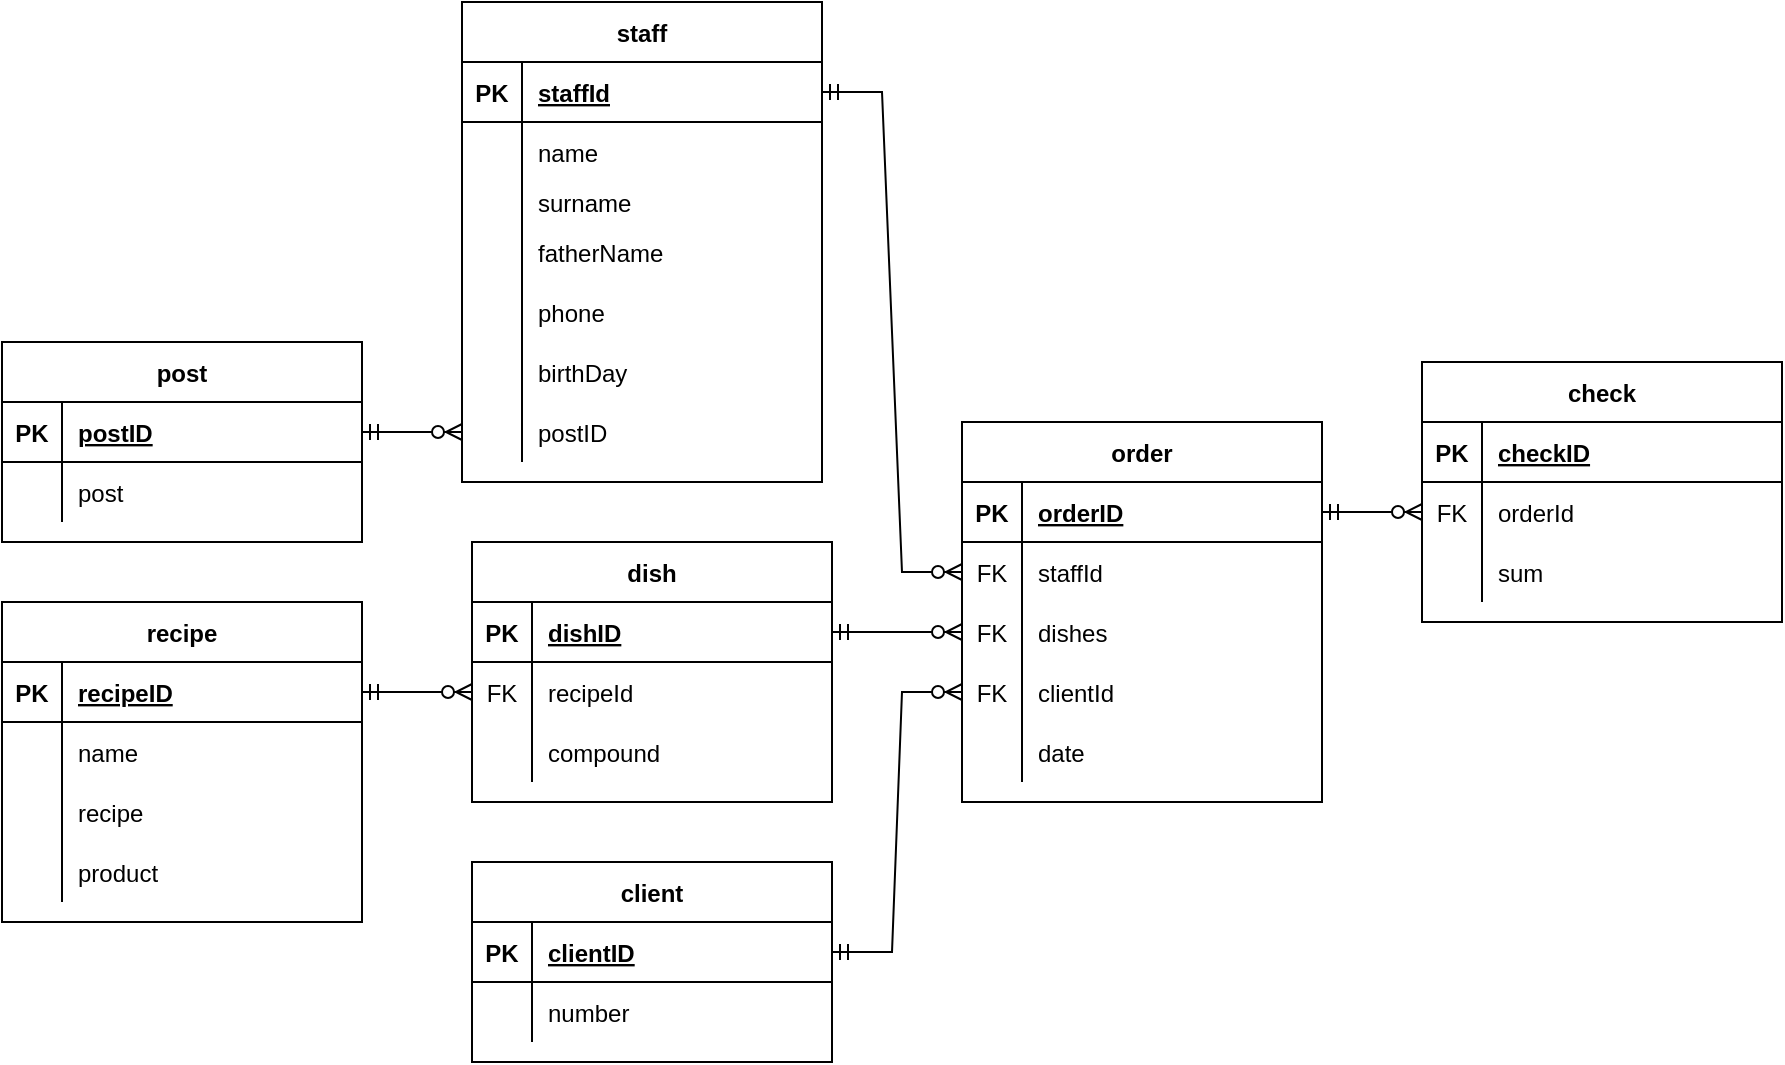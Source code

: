 <mxfile version="17.4.6" type="github">
  <diagram id="R2lEEEUBdFMjLlhIrx00" name="Page-1">
    <mxGraphModel dx="1422" dy="762" grid="1" gridSize="10" guides="1" tooltips="1" connect="1" arrows="1" fold="1" page="1" pageScale="1" pageWidth="850" pageHeight="1100" math="0" shadow="0" extFonts="Permanent Marker^https://fonts.googleapis.com/css?family=Permanent+Marker">
      <root>
        <mxCell id="0" />
        <mxCell id="1" parent="0" />
        <mxCell id="G_LAv7ZnAMnm4r0X1PNU-1" value="staff" style="shape=table;startSize=30;container=1;collapsible=1;childLayout=tableLayout;fixedRows=1;rowLines=0;fontStyle=1;align=center;resizeLast=1;" parent="1" vertex="1">
          <mxGeometry x="240" y="70" width="180" height="240" as="geometry" />
        </mxCell>
        <mxCell id="G_LAv7ZnAMnm4r0X1PNU-2" value="" style="shape=tableRow;horizontal=0;startSize=0;swimlaneHead=0;swimlaneBody=0;fillColor=none;collapsible=0;dropTarget=0;points=[[0,0.5],[1,0.5]];portConstraint=eastwest;top=0;left=0;right=0;bottom=1;" parent="G_LAv7ZnAMnm4r0X1PNU-1" vertex="1">
          <mxGeometry y="30" width="180" height="30" as="geometry" />
        </mxCell>
        <mxCell id="G_LAv7ZnAMnm4r0X1PNU-3" value="PK" style="shape=partialRectangle;connectable=0;fillColor=none;top=0;left=0;bottom=0;right=0;fontStyle=1;overflow=hidden;" parent="G_LAv7ZnAMnm4r0X1PNU-2" vertex="1">
          <mxGeometry width="30" height="30" as="geometry">
            <mxRectangle width="30" height="30" as="alternateBounds" />
          </mxGeometry>
        </mxCell>
        <mxCell id="G_LAv7ZnAMnm4r0X1PNU-4" value="staffId" style="shape=partialRectangle;connectable=0;fillColor=none;top=0;left=0;bottom=0;right=0;align=left;spacingLeft=6;fontStyle=5;overflow=hidden;" parent="G_LAv7ZnAMnm4r0X1PNU-2" vertex="1">
          <mxGeometry x="30" width="150" height="30" as="geometry">
            <mxRectangle width="150" height="30" as="alternateBounds" />
          </mxGeometry>
        </mxCell>
        <mxCell id="G_LAv7ZnAMnm4r0X1PNU-5" value="" style="shape=tableRow;horizontal=0;startSize=0;swimlaneHead=0;swimlaneBody=0;fillColor=none;collapsible=0;dropTarget=0;points=[[0,0.5],[1,0.5]];portConstraint=eastwest;top=0;left=0;right=0;bottom=0;" parent="G_LAv7ZnAMnm4r0X1PNU-1" vertex="1">
          <mxGeometry y="60" width="180" height="30" as="geometry" />
        </mxCell>
        <mxCell id="G_LAv7ZnAMnm4r0X1PNU-6" value="" style="shape=partialRectangle;connectable=0;fillColor=none;top=0;left=0;bottom=0;right=0;editable=1;overflow=hidden;" parent="G_LAv7ZnAMnm4r0X1PNU-5" vertex="1">
          <mxGeometry width="30" height="30" as="geometry">
            <mxRectangle width="30" height="30" as="alternateBounds" />
          </mxGeometry>
        </mxCell>
        <mxCell id="G_LAv7ZnAMnm4r0X1PNU-7" value="name" style="shape=partialRectangle;connectable=0;fillColor=none;top=0;left=0;bottom=0;right=0;align=left;spacingLeft=6;overflow=hidden;" parent="G_LAv7ZnAMnm4r0X1PNU-5" vertex="1">
          <mxGeometry x="30" width="150" height="30" as="geometry">
            <mxRectangle width="150" height="30" as="alternateBounds" />
          </mxGeometry>
        </mxCell>
        <mxCell id="G_LAv7ZnAMnm4r0X1PNU-60" value="" style="shape=tableRow;horizontal=0;startSize=0;swimlaneHead=0;swimlaneBody=0;fillColor=none;collapsible=0;dropTarget=0;points=[[0,0.5],[1,0.5]];portConstraint=eastwest;top=0;left=0;right=0;bottom=0;" parent="G_LAv7ZnAMnm4r0X1PNU-1" vertex="1">
          <mxGeometry y="90" width="180" height="20" as="geometry" />
        </mxCell>
        <mxCell id="G_LAv7ZnAMnm4r0X1PNU-61" value="" style="shape=partialRectangle;connectable=0;fillColor=none;top=0;left=0;bottom=0;right=0;editable=1;overflow=hidden;" parent="G_LAv7ZnAMnm4r0X1PNU-60" vertex="1">
          <mxGeometry width="30" height="20" as="geometry">
            <mxRectangle width="30" height="20" as="alternateBounds" />
          </mxGeometry>
        </mxCell>
        <mxCell id="G_LAv7ZnAMnm4r0X1PNU-62" value="surname" style="shape=partialRectangle;connectable=0;fillColor=none;top=0;left=0;bottom=0;right=0;align=left;spacingLeft=6;overflow=hidden;" parent="G_LAv7ZnAMnm4r0X1PNU-60" vertex="1">
          <mxGeometry x="30" width="150" height="20" as="geometry">
            <mxRectangle width="150" height="20" as="alternateBounds" />
          </mxGeometry>
        </mxCell>
        <mxCell id="G_LAv7ZnAMnm4r0X1PNU-11" value="" style="shape=tableRow;horizontal=0;startSize=0;swimlaneHead=0;swimlaneBody=0;fillColor=none;collapsible=0;dropTarget=0;points=[[0,0.5],[1,0.5]];portConstraint=eastwest;top=0;left=0;right=0;bottom=0;" parent="G_LAv7ZnAMnm4r0X1PNU-1" vertex="1">
          <mxGeometry y="110" width="180" height="30" as="geometry" />
        </mxCell>
        <mxCell id="G_LAv7ZnAMnm4r0X1PNU-12" value="" style="shape=partialRectangle;connectable=0;fillColor=none;top=0;left=0;bottom=0;right=0;editable=1;overflow=hidden;" parent="G_LAv7ZnAMnm4r0X1PNU-11" vertex="1">
          <mxGeometry width="30" height="30" as="geometry">
            <mxRectangle width="30" height="30" as="alternateBounds" />
          </mxGeometry>
        </mxCell>
        <mxCell id="G_LAv7ZnAMnm4r0X1PNU-13" value="fatherName" style="shape=partialRectangle;connectable=0;fillColor=none;top=0;left=0;bottom=0;right=0;align=left;spacingLeft=6;overflow=hidden;" parent="G_LAv7ZnAMnm4r0X1PNU-11" vertex="1">
          <mxGeometry x="30" width="150" height="30" as="geometry">
            <mxRectangle width="150" height="30" as="alternateBounds" />
          </mxGeometry>
        </mxCell>
        <mxCell id="G_LAv7ZnAMnm4r0X1PNU-8" value="" style="shape=tableRow;horizontal=0;startSize=0;swimlaneHead=0;swimlaneBody=0;fillColor=none;collapsible=0;dropTarget=0;points=[[0,0.5],[1,0.5]];portConstraint=eastwest;top=0;left=0;right=0;bottom=0;" parent="G_LAv7ZnAMnm4r0X1PNU-1" vertex="1">
          <mxGeometry y="140" width="180" height="30" as="geometry" />
        </mxCell>
        <mxCell id="G_LAv7ZnAMnm4r0X1PNU-9" value="" style="shape=partialRectangle;connectable=0;fillColor=none;top=0;left=0;bottom=0;right=0;editable=1;overflow=hidden;" parent="G_LAv7ZnAMnm4r0X1PNU-8" vertex="1">
          <mxGeometry width="30" height="30" as="geometry">
            <mxRectangle width="30" height="30" as="alternateBounds" />
          </mxGeometry>
        </mxCell>
        <mxCell id="G_LAv7ZnAMnm4r0X1PNU-10" value="phone" style="shape=partialRectangle;connectable=0;fillColor=none;top=0;left=0;bottom=0;right=0;align=left;spacingLeft=6;overflow=hidden;" parent="G_LAv7ZnAMnm4r0X1PNU-8" vertex="1">
          <mxGeometry x="30" width="150" height="30" as="geometry">
            <mxRectangle width="150" height="30" as="alternateBounds" />
          </mxGeometry>
        </mxCell>
        <mxCell id="G_LAv7ZnAMnm4r0X1PNU-63" value="" style="shape=tableRow;horizontal=0;startSize=0;swimlaneHead=0;swimlaneBody=0;fillColor=none;collapsible=0;dropTarget=0;points=[[0,0.5],[1,0.5]];portConstraint=eastwest;top=0;left=0;right=0;bottom=0;" parent="G_LAv7ZnAMnm4r0X1PNU-1" vertex="1">
          <mxGeometry y="170" width="180" height="30" as="geometry" />
        </mxCell>
        <mxCell id="G_LAv7ZnAMnm4r0X1PNU-64" value="" style="shape=partialRectangle;connectable=0;fillColor=none;top=0;left=0;bottom=0;right=0;editable=1;overflow=hidden;" parent="G_LAv7ZnAMnm4r0X1PNU-63" vertex="1">
          <mxGeometry width="30" height="30" as="geometry">
            <mxRectangle width="30" height="30" as="alternateBounds" />
          </mxGeometry>
        </mxCell>
        <mxCell id="G_LAv7ZnAMnm4r0X1PNU-65" value="birthDay" style="shape=partialRectangle;connectable=0;fillColor=none;top=0;left=0;bottom=0;right=0;align=left;spacingLeft=6;overflow=hidden;" parent="G_LAv7ZnAMnm4r0X1PNU-63" vertex="1">
          <mxGeometry x="30" width="150" height="30" as="geometry">
            <mxRectangle width="150" height="30" as="alternateBounds" />
          </mxGeometry>
        </mxCell>
        <mxCell id="G_LAv7ZnAMnm4r0X1PNU-41" value="" style="shape=tableRow;horizontal=0;startSize=0;swimlaneHead=0;swimlaneBody=0;fillColor=none;collapsible=0;dropTarget=0;points=[[0,0.5],[1,0.5]];portConstraint=eastwest;top=0;left=0;right=0;bottom=0;" parent="G_LAv7ZnAMnm4r0X1PNU-1" vertex="1">
          <mxGeometry y="200" width="180" height="30" as="geometry" />
        </mxCell>
        <mxCell id="G_LAv7ZnAMnm4r0X1PNU-42" value="" style="shape=partialRectangle;connectable=0;fillColor=none;top=0;left=0;bottom=0;right=0;editable=1;overflow=hidden;" parent="G_LAv7ZnAMnm4r0X1PNU-41" vertex="1">
          <mxGeometry width="30" height="30" as="geometry">
            <mxRectangle width="30" height="30" as="alternateBounds" />
          </mxGeometry>
        </mxCell>
        <mxCell id="G_LAv7ZnAMnm4r0X1PNU-43" value="postID" style="shape=partialRectangle;connectable=0;fillColor=none;top=0;left=0;bottom=0;right=0;align=left;spacingLeft=6;overflow=hidden;" parent="G_LAv7ZnAMnm4r0X1PNU-41" vertex="1">
          <mxGeometry x="30" width="150" height="30" as="geometry">
            <mxRectangle width="150" height="30" as="alternateBounds" />
          </mxGeometry>
        </mxCell>
        <mxCell id="G_LAv7ZnAMnm4r0X1PNU-28" value="post" style="shape=table;startSize=30;container=1;collapsible=1;childLayout=tableLayout;fixedRows=1;rowLines=0;fontStyle=1;align=center;resizeLast=1;" parent="1" vertex="1">
          <mxGeometry x="10" y="240" width="180" height="100" as="geometry" />
        </mxCell>
        <mxCell id="G_LAv7ZnAMnm4r0X1PNU-29" value="" style="shape=tableRow;horizontal=0;startSize=0;swimlaneHead=0;swimlaneBody=0;fillColor=none;collapsible=0;dropTarget=0;points=[[0,0.5],[1,0.5]];portConstraint=eastwest;top=0;left=0;right=0;bottom=1;" parent="G_LAv7ZnAMnm4r0X1PNU-28" vertex="1">
          <mxGeometry y="30" width="180" height="30" as="geometry" />
        </mxCell>
        <mxCell id="G_LAv7ZnAMnm4r0X1PNU-30" value="PK" style="shape=partialRectangle;connectable=0;fillColor=none;top=0;left=0;bottom=0;right=0;fontStyle=1;overflow=hidden;" parent="G_LAv7ZnAMnm4r0X1PNU-29" vertex="1">
          <mxGeometry width="30" height="30" as="geometry">
            <mxRectangle width="30" height="30" as="alternateBounds" />
          </mxGeometry>
        </mxCell>
        <mxCell id="G_LAv7ZnAMnm4r0X1PNU-31" value="postID" style="shape=partialRectangle;connectable=0;fillColor=none;top=0;left=0;bottom=0;right=0;align=left;spacingLeft=6;fontStyle=5;overflow=hidden;" parent="G_LAv7ZnAMnm4r0X1PNU-29" vertex="1">
          <mxGeometry x="30" width="150" height="30" as="geometry">
            <mxRectangle width="150" height="30" as="alternateBounds" />
          </mxGeometry>
        </mxCell>
        <mxCell id="G_LAv7ZnAMnm4r0X1PNU-32" value="" style="shape=tableRow;horizontal=0;startSize=0;swimlaneHead=0;swimlaneBody=0;fillColor=none;collapsible=0;dropTarget=0;points=[[0,0.5],[1,0.5]];portConstraint=eastwest;top=0;left=0;right=0;bottom=0;" parent="G_LAv7ZnAMnm4r0X1PNU-28" vertex="1">
          <mxGeometry y="60" width="180" height="30" as="geometry" />
        </mxCell>
        <mxCell id="G_LAv7ZnAMnm4r0X1PNU-33" value="" style="shape=partialRectangle;connectable=0;fillColor=none;top=0;left=0;bottom=0;right=0;editable=1;overflow=hidden;" parent="G_LAv7ZnAMnm4r0X1PNU-32" vertex="1">
          <mxGeometry width="30" height="30" as="geometry">
            <mxRectangle width="30" height="30" as="alternateBounds" />
          </mxGeometry>
        </mxCell>
        <mxCell id="G_LAv7ZnAMnm4r0X1PNU-34" value="post" style="shape=partialRectangle;connectable=0;fillColor=none;top=0;left=0;bottom=0;right=0;align=left;spacingLeft=6;overflow=hidden;" parent="G_LAv7ZnAMnm4r0X1PNU-32" vertex="1">
          <mxGeometry x="30" width="150" height="30" as="geometry">
            <mxRectangle width="150" height="30" as="alternateBounds" />
          </mxGeometry>
        </mxCell>
        <mxCell id="G_LAv7ZnAMnm4r0X1PNU-68" value="check" style="shape=table;startSize=30;container=1;collapsible=1;childLayout=tableLayout;fixedRows=1;rowLines=0;fontStyle=1;align=center;resizeLast=1;" parent="1" vertex="1">
          <mxGeometry x="720" y="250" width="180" height="130" as="geometry" />
        </mxCell>
        <mxCell id="G_LAv7ZnAMnm4r0X1PNU-69" value="" style="shape=tableRow;horizontal=0;startSize=0;swimlaneHead=0;swimlaneBody=0;fillColor=none;collapsible=0;dropTarget=0;points=[[0,0.5],[1,0.5]];portConstraint=eastwest;top=0;left=0;right=0;bottom=1;" parent="G_LAv7ZnAMnm4r0X1PNU-68" vertex="1">
          <mxGeometry y="30" width="180" height="30" as="geometry" />
        </mxCell>
        <mxCell id="G_LAv7ZnAMnm4r0X1PNU-70" value="PK" style="shape=partialRectangle;connectable=0;fillColor=none;top=0;left=0;bottom=0;right=0;fontStyle=1;overflow=hidden;" parent="G_LAv7ZnAMnm4r0X1PNU-69" vertex="1">
          <mxGeometry width="30" height="30" as="geometry">
            <mxRectangle width="30" height="30" as="alternateBounds" />
          </mxGeometry>
        </mxCell>
        <mxCell id="G_LAv7ZnAMnm4r0X1PNU-71" value="checkID" style="shape=partialRectangle;connectable=0;fillColor=none;top=0;left=0;bottom=0;right=0;align=left;spacingLeft=6;fontStyle=5;overflow=hidden;" parent="G_LAv7ZnAMnm4r0X1PNU-69" vertex="1">
          <mxGeometry x="30" width="150" height="30" as="geometry">
            <mxRectangle width="150" height="30" as="alternateBounds" />
          </mxGeometry>
        </mxCell>
        <mxCell id="G_LAv7ZnAMnm4r0X1PNU-72" value="" style="shape=tableRow;horizontal=0;startSize=0;swimlaneHead=0;swimlaneBody=0;fillColor=none;collapsible=0;dropTarget=0;points=[[0,0.5],[1,0.5]];portConstraint=eastwest;top=0;left=0;right=0;bottom=0;" parent="G_LAv7ZnAMnm4r0X1PNU-68" vertex="1">
          <mxGeometry y="60" width="180" height="30" as="geometry" />
        </mxCell>
        <mxCell id="G_LAv7ZnAMnm4r0X1PNU-73" value="FK" style="shape=partialRectangle;connectable=0;fillColor=none;top=0;left=0;bottom=0;right=0;editable=1;overflow=hidden;" parent="G_LAv7ZnAMnm4r0X1PNU-72" vertex="1">
          <mxGeometry width="30" height="30" as="geometry">
            <mxRectangle width="30" height="30" as="alternateBounds" />
          </mxGeometry>
        </mxCell>
        <mxCell id="G_LAv7ZnAMnm4r0X1PNU-74" value="orderId" style="shape=partialRectangle;connectable=0;fillColor=none;top=0;left=0;bottom=0;right=0;align=left;spacingLeft=6;overflow=hidden;" parent="G_LAv7ZnAMnm4r0X1PNU-72" vertex="1">
          <mxGeometry x="30" width="150" height="30" as="geometry">
            <mxRectangle width="150" height="30" as="alternateBounds" />
          </mxGeometry>
        </mxCell>
        <mxCell id="G_LAv7ZnAMnm4r0X1PNU-75" value="" style="shape=tableRow;horizontal=0;startSize=0;swimlaneHead=0;swimlaneBody=0;fillColor=none;collapsible=0;dropTarget=0;points=[[0,0.5],[1,0.5]];portConstraint=eastwest;top=0;left=0;right=0;bottom=0;" parent="G_LAv7ZnAMnm4r0X1PNU-68" vertex="1">
          <mxGeometry y="90" width="180" height="30" as="geometry" />
        </mxCell>
        <mxCell id="G_LAv7ZnAMnm4r0X1PNU-76" value="" style="shape=partialRectangle;connectable=0;fillColor=none;top=0;left=0;bottom=0;right=0;editable=1;overflow=hidden;" parent="G_LAv7ZnAMnm4r0X1PNU-75" vertex="1">
          <mxGeometry width="30" height="30" as="geometry">
            <mxRectangle width="30" height="30" as="alternateBounds" />
          </mxGeometry>
        </mxCell>
        <mxCell id="G_LAv7ZnAMnm4r0X1PNU-77" value="sum" style="shape=partialRectangle;connectable=0;fillColor=none;top=0;left=0;bottom=0;right=0;align=left;spacingLeft=6;overflow=hidden;" parent="G_LAv7ZnAMnm4r0X1PNU-75" vertex="1">
          <mxGeometry x="30" width="150" height="30" as="geometry">
            <mxRectangle width="150" height="30" as="alternateBounds" />
          </mxGeometry>
        </mxCell>
        <mxCell id="G_LAv7ZnAMnm4r0X1PNU-81" value="recipe" style="shape=table;startSize=30;container=1;collapsible=1;childLayout=tableLayout;fixedRows=1;rowLines=0;fontStyle=1;align=center;resizeLast=1;" parent="1" vertex="1">
          <mxGeometry x="10" y="370" width="180" height="160" as="geometry" />
        </mxCell>
        <mxCell id="G_LAv7ZnAMnm4r0X1PNU-82" value="" style="shape=tableRow;horizontal=0;startSize=0;swimlaneHead=0;swimlaneBody=0;fillColor=none;collapsible=0;dropTarget=0;points=[[0,0.5],[1,0.5]];portConstraint=eastwest;top=0;left=0;right=0;bottom=1;" parent="G_LAv7ZnAMnm4r0X1PNU-81" vertex="1">
          <mxGeometry y="30" width="180" height="30" as="geometry" />
        </mxCell>
        <mxCell id="G_LAv7ZnAMnm4r0X1PNU-83" value="PK" style="shape=partialRectangle;connectable=0;fillColor=none;top=0;left=0;bottom=0;right=0;fontStyle=1;overflow=hidden;" parent="G_LAv7ZnAMnm4r0X1PNU-82" vertex="1">
          <mxGeometry width="30" height="30" as="geometry">
            <mxRectangle width="30" height="30" as="alternateBounds" />
          </mxGeometry>
        </mxCell>
        <mxCell id="G_LAv7ZnAMnm4r0X1PNU-84" value="recipeID" style="shape=partialRectangle;connectable=0;fillColor=none;top=0;left=0;bottom=0;right=0;align=left;spacingLeft=6;fontStyle=5;overflow=hidden;" parent="G_LAv7ZnAMnm4r0X1PNU-82" vertex="1">
          <mxGeometry x="30" width="150" height="30" as="geometry">
            <mxRectangle width="150" height="30" as="alternateBounds" />
          </mxGeometry>
        </mxCell>
        <mxCell id="UfUwWDUME2ZNgddAq-Ty-18" value="" style="shape=tableRow;horizontal=0;startSize=0;swimlaneHead=0;swimlaneBody=0;fillColor=none;collapsible=0;dropTarget=0;points=[[0,0.5],[1,0.5]];portConstraint=eastwest;top=0;left=0;right=0;bottom=0;" vertex="1" parent="G_LAv7ZnAMnm4r0X1PNU-81">
          <mxGeometry y="60" width="180" height="30" as="geometry" />
        </mxCell>
        <mxCell id="UfUwWDUME2ZNgddAq-Ty-19" value="" style="shape=partialRectangle;connectable=0;fillColor=none;top=0;left=0;bottom=0;right=0;editable=1;overflow=hidden;" vertex="1" parent="UfUwWDUME2ZNgddAq-Ty-18">
          <mxGeometry width="30" height="30" as="geometry">
            <mxRectangle width="30" height="30" as="alternateBounds" />
          </mxGeometry>
        </mxCell>
        <mxCell id="UfUwWDUME2ZNgddAq-Ty-20" value="name" style="shape=partialRectangle;connectable=0;fillColor=none;top=0;left=0;bottom=0;right=0;align=left;spacingLeft=6;overflow=hidden;" vertex="1" parent="UfUwWDUME2ZNgddAq-Ty-18">
          <mxGeometry x="30" width="150" height="30" as="geometry">
            <mxRectangle width="150" height="30" as="alternateBounds" />
          </mxGeometry>
        </mxCell>
        <mxCell id="G_LAv7ZnAMnm4r0X1PNU-88" value="" style="shape=tableRow;horizontal=0;startSize=0;swimlaneHead=0;swimlaneBody=0;fillColor=none;collapsible=0;dropTarget=0;points=[[0,0.5],[1,0.5]];portConstraint=eastwest;top=0;left=0;right=0;bottom=0;" parent="G_LAv7ZnAMnm4r0X1PNU-81" vertex="1">
          <mxGeometry y="90" width="180" height="30" as="geometry" />
        </mxCell>
        <mxCell id="G_LAv7ZnAMnm4r0X1PNU-89" value="" style="shape=partialRectangle;connectable=0;fillColor=none;top=0;left=0;bottom=0;right=0;editable=1;overflow=hidden;" parent="G_LAv7ZnAMnm4r0X1PNU-88" vertex="1">
          <mxGeometry width="30" height="30" as="geometry">
            <mxRectangle width="30" height="30" as="alternateBounds" />
          </mxGeometry>
        </mxCell>
        <mxCell id="G_LAv7ZnAMnm4r0X1PNU-90" value="recipe" style="shape=partialRectangle;connectable=0;fillColor=none;top=0;left=0;bottom=0;right=0;align=left;spacingLeft=6;overflow=hidden;" parent="G_LAv7ZnAMnm4r0X1PNU-88" vertex="1">
          <mxGeometry x="30" width="150" height="30" as="geometry">
            <mxRectangle width="150" height="30" as="alternateBounds" />
          </mxGeometry>
        </mxCell>
        <mxCell id="G_LAv7ZnAMnm4r0X1PNU-85" value="" style="shape=tableRow;horizontal=0;startSize=0;swimlaneHead=0;swimlaneBody=0;fillColor=none;collapsible=0;dropTarget=0;points=[[0,0.5],[1,0.5]];portConstraint=eastwest;top=0;left=0;right=0;bottom=0;" parent="G_LAv7ZnAMnm4r0X1PNU-81" vertex="1">
          <mxGeometry y="120" width="180" height="30" as="geometry" />
        </mxCell>
        <mxCell id="G_LAv7ZnAMnm4r0X1PNU-86" value="" style="shape=partialRectangle;connectable=0;fillColor=none;top=0;left=0;bottom=0;right=0;editable=1;overflow=hidden;" parent="G_LAv7ZnAMnm4r0X1PNU-85" vertex="1">
          <mxGeometry width="30" height="30" as="geometry">
            <mxRectangle width="30" height="30" as="alternateBounds" />
          </mxGeometry>
        </mxCell>
        <mxCell id="G_LAv7ZnAMnm4r0X1PNU-87" value="product" style="shape=partialRectangle;connectable=0;fillColor=none;top=0;left=0;bottom=0;right=0;align=left;spacingLeft=6;overflow=hidden;" parent="G_LAv7ZnAMnm4r0X1PNU-85" vertex="1">
          <mxGeometry x="30" width="150" height="30" as="geometry">
            <mxRectangle width="150" height="30" as="alternateBounds" />
          </mxGeometry>
        </mxCell>
        <mxCell id="G_LAv7ZnAMnm4r0X1PNU-94" value="dish" style="shape=table;startSize=30;container=1;collapsible=1;childLayout=tableLayout;fixedRows=1;rowLines=0;fontStyle=1;align=center;resizeLast=1;" parent="1" vertex="1">
          <mxGeometry x="245" y="340" width="180" height="130" as="geometry" />
        </mxCell>
        <mxCell id="G_LAv7ZnAMnm4r0X1PNU-95" value="" style="shape=tableRow;horizontal=0;startSize=0;swimlaneHead=0;swimlaneBody=0;fillColor=none;collapsible=0;dropTarget=0;points=[[0,0.5],[1,0.5]];portConstraint=eastwest;top=0;left=0;right=0;bottom=1;" parent="G_LAv7ZnAMnm4r0X1PNU-94" vertex="1">
          <mxGeometry y="30" width="180" height="30" as="geometry" />
        </mxCell>
        <mxCell id="G_LAv7ZnAMnm4r0X1PNU-96" value="PK" style="shape=partialRectangle;connectable=0;fillColor=none;top=0;left=0;bottom=0;right=0;fontStyle=1;overflow=hidden;" parent="G_LAv7ZnAMnm4r0X1PNU-95" vertex="1">
          <mxGeometry width="30" height="30" as="geometry">
            <mxRectangle width="30" height="30" as="alternateBounds" />
          </mxGeometry>
        </mxCell>
        <mxCell id="G_LAv7ZnAMnm4r0X1PNU-97" value="dishID" style="shape=partialRectangle;connectable=0;fillColor=none;top=0;left=0;bottom=0;right=0;align=left;spacingLeft=6;fontStyle=5;overflow=hidden;" parent="G_LAv7ZnAMnm4r0X1PNU-95" vertex="1">
          <mxGeometry x="30" width="150" height="30" as="geometry">
            <mxRectangle width="150" height="30" as="alternateBounds" />
          </mxGeometry>
        </mxCell>
        <mxCell id="G_LAv7ZnAMnm4r0X1PNU-101" value="" style="shape=tableRow;horizontal=0;startSize=0;swimlaneHead=0;swimlaneBody=0;fillColor=none;collapsible=0;dropTarget=0;points=[[0,0.5],[1,0.5]];portConstraint=eastwest;top=0;left=0;right=0;bottom=0;" parent="G_LAv7ZnAMnm4r0X1PNU-94" vertex="1">
          <mxGeometry y="60" width="180" height="30" as="geometry" />
        </mxCell>
        <mxCell id="G_LAv7ZnAMnm4r0X1PNU-102" value="FK" style="shape=partialRectangle;connectable=0;fillColor=none;top=0;left=0;bottom=0;right=0;editable=1;overflow=hidden;" parent="G_LAv7ZnAMnm4r0X1PNU-101" vertex="1">
          <mxGeometry width="30" height="30" as="geometry">
            <mxRectangle width="30" height="30" as="alternateBounds" />
          </mxGeometry>
        </mxCell>
        <mxCell id="G_LAv7ZnAMnm4r0X1PNU-103" value="recipeId" style="shape=partialRectangle;connectable=0;fillColor=none;top=0;left=0;bottom=0;right=0;align=left;spacingLeft=6;overflow=hidden;" parent="G_LAv7ZnAMnm4r0X1PNU-101" vertex="1">
          <mxGeometry x="30" width="150" height="30" as="geometry">
            <mxRectangle width="150" height="30" as="alternateBounds" />
          </mxGeometry>
        </mxCell>
        <mxCell id="G_LAv7ZnAMnm4r0X1PNU-98" value="" style="shape=tableRow;horizontal=0;startSize=0;swimlaneHead=0;swimlaneBody=0;fillColor=none;collapsible=0;dropTarget=0;points=[[0,0.5],[1,0.5]];portConstraint=eastwest;top=0;left=0;right=0;bottom=0;" parent="G_LAv7ZnAMnm4r0X1PNU-94" vertex="1">
          <mxGeometry y="90" width="180" height="30" as="geometry" />
        </mxCell>
        <mxCell id="G_LAv7ZnAMnm4r0X1PNU-99" value="" style="shape=partialRectangle;connectable=0;fillColor=none;top=0;left=0;bottom=0;right=0;editable=1;overflow=hidden;" parent="G_LAv7ZnAMnm4r0X1PNU-98" vertex="1">
          <mxGeometry width="30" height="30" as="geometry">
            <mxRectangle width="30" height="30" as="alternateBounds" />
          </mxGeometry>
        </mxCell>
        <mxCell id="G_LAv7ZnAMnm4r0X1PNU-100" value="compound" style="shape=partialRectangle;connectable=0;fillColor=none;top=0;left=0;bottom=0;right=0;align=left;spacingLeft=6;overflow=hidden;" parent="G_LAv7ZnAMnm4r0X1PNU-98" vertex="1">
          <mxGeometry x="30" width="150" height="30" as="geometry">
            <mxRectangle width="150" height="30" as="alternateBounds" />
          </mxGeometry>
        </mxCell>
        <mxCell id="G_LAv7ZnAMnm4r0X1PNU-124" value="client" style="shape=table;startSize=30;container=1;collapsible=1;childLayout=tableLayout;fixedRows=1;rowLines=0;fontStyle=1;align=center;resizeLast=1;" parent="1" vertex="1">
          <mxGeometry x="245" y="500" width="180" height="100" as="geometry" />
        </mxCell>
        <mxCell id="G_LAv7ZnAMnm4r0X1PNU-125" value="" style="shape=tableRow;horizontal=0;startSize=0;swimlaneHead=0;swimlaneBody=0;fillColor=none;collapsible=0;dropTarget=0;points=[[0,0.5],[1,0.5]];portConstraint=eastwest;top=0;left=0;right=0;bottom=1;" parent="G_LAv7ZnAMnm4r0X1PNU-124" vertex="1">
          <mxGeometry y="30" width="180" height="30" as="geometry" />
        </mxCell>
        <mxCell id="G_LAv7ZnAMnm4r0X1PNU-126" value="PK" style="shape=partialRectangle;connectable=0;fillColor=none;top=0;left=0;bottom=0;right=0;fontStyle=1;overflow=hidden;" parent="G_LAv7ZnAMnm4r0X1PNU-125" vertex="1">
          <mxGeometry width="30" height="30" as="geometry">
            <mxRectangle width="30" height="30" as="alternateBounds" />
          </mxGeometry>
        </mxCell>
        <mxCell id="G_LAv7ZnAMnm4r0X1PNU-127" value="clientID" style="shape=partialRectangle;connectable=0;fillColor=none;top=0;left=0;bottom=0;right=0;align=left;spacingLeft=6;fontStyle=5;overflow=hidden;" parent="G_LAv7ZnAMnm4r0X1PNU-125" vertex="1">
          <mxGeometry x="30" width="150" height="30" as="geometry">
            <mxRectangle width="150" height="30" as="alternateBounds" />
          </mxGeometry>
        </mxCell>
        <mxCell id="G_LAv7ZnAMnm4r0X1PNU-128" value="" style="shape=tableRow;horizontal=0;startSize=0;swimlaneHead=0;swimlaneBody=0;fillColor=none;collapsible=0;dropTarget=0;points=[[0,0.5],[1,0.5]];portConstraint=eastwest;top=0;left=0;right=0;bottom=0;" parent="G_LAv7ZnAMnm4r0X1PNU-124" vertex="1">
          <mxGeometry y="60" width="180" height="30" as="geometry" />
        </mxCell>
        <mxCell id="G_LAv7ZnAMnm4r0X1PNU-129" value="" style="shape=partialRectangle;connectable=0;fillColor=none;top=0;left=0;bottom=0;right=0;editable=1;overflow=hidden;" parent="G_LAv7ZnAMnm4r0X1PNU-128" vertex="1">
          <mxGeometry width="30" height="30" as="geometry">
            <mxRectangle width="30" height="30" as="alternateBounds" />
          </mxGeometry>
        </mxCell>
        <mxCell id="G_LAv7ZnAMnm4r0X1PNU-130" value="number" style="shape=partialRectangle;connectable=0;fillColor=none;top=0;left=0;bottom=0;right=0;align=left;spacingLeft=6;overflow=hidden;" parent="G_LAv7ZnAMnm4r0X1PNU-128" vertex="1">
          <mxGeometry x="30" width="150" height="30" as="geometry">
            <mxRectangle width="150" height="30" as="alternateBounds" />
          </mxGeometry>
        </mxCell>
        <mxCell id="G_LAv7ZnAMnm4r0X1PNU-137" value="order" style="shape=table;startSize=30;container=1;collapsible=1;childLayout=tableLayout;fixedRows=1;rowLines=0;fontStyle=1;align=center;resizeLast=1;" parent="1" vertex="1">
          <mxGeometry x="490" y="280" width="180" height="190" as="geometry" />
        </mxCell>
        <mxCell id="G_LAv7ZnAMnm4r0X1PNU-138" value="" style="shape=tableRow;horizontal=0;startSize=0;swimlaneHead=0;swimlaneBody=0;fillColor=none;collapsible=0;dropTarget=0;points=[[0,0.5],[1,0.5]];portConstraint=eastwest;top=0;left=0;right=0;bottom=1;" parent="G_LAv7ZnAMnm4r0X1PNU-137" vertex="1">
          <mxGeometry y="30" width="180" height="30" as="geometry" />
        </mxCell>
        <mxCell id="G_LAv7ZnAMnm4r0X1PNU-139" value="PK" style="shape=partialRectangle;connectable=0;fillColor=none;top=0;left=0;bottom=0;right=0;fontStyle=1;overflow=hidden;" parent="G_LAv7ZnAMnm4r0X1PNU-138" vertex="1">
          <mxGeometry width="30" height="30" as="geometry">
            <mxRectangle width="30" height="30" as="alternateBounds" />
          </mxGeometry>
        </mxCell>
        <mxCell id="G_LAv7ZnAMnm4r0X1PNU-140" value="orderID" style="shape=partialRectangle;connectable=0;fillColor=none;top=0;left=0;bottom=0;right=0;align=left;spacingLeft=6;fontStyle=5;overflow=hidden;" parent="G_LAv7ZnAMnm4r0X1PNU-138" vertex="1">
          <mxGeometry x="30" width="150" height="30" as="geometry">
            <mxRectangle width="150" height="30" as="alternateBounds" />
          </mxGeometry>
        </mxCell>
        <mxCell id="G_LAv7ZnAMnm4r0X1PNU-171" value="" style="shape=tableRow;horizontal=0;startSize=0;swimlaneHead=0;swimlaneBody=0;fillColor=none;collapsible=0;dropTarget=0;points=[[0,0.5],[1,0.5]];portConstraint=eastwest;top=0;left=0;right=0;bottom=0;" parent="G_LAv7ZnAMnm4r0X1PNU-137" vertex="1">
          <mxGeometry y="60" width="180" height="30" as="geometry" />
        </mxCell>
        <mxCell id="G_LAv7ZnAMnm4r0X1PNU-172" value="FK" style="shape=partialRectangle;connectable=0;fillColor=none;top=0;left=0;bottom=0;right=0;editable=1;overflow=hidden;" parent="G_LAv7ZnAMnm4r0X1PNU-171" vertex="1">
          <mxGeometry width="30" height="30" as="geometry">
            <mxRectangle width="30" height="30" as="alternateBounds" />
          </mxGeometry>
        </mxCell>
        <mxCell id="G_LAv7ZnAMnm4r0X1PNU-173" value="staffId" style="shape=partialRectangle;connectable=0;fillColor=none;top=0;left=0;bottom=0;right=0;align=left;spacingLeft=6;overflow=hidden;" parent="G_LAv7ZnAMnm4r0X1PNU-171" vertex="1">
          <mxGeometry x="30" width="150" height="30" as="geometry">
            <mxRectangle width="150" height="30" as="alternateBounds" />
          </mxGeometry>
        </mxCell>
        <mxCell id="G_LAv7ZnAMnm4r0X1PNU-144" value="" style="shape=tableRow;horizontal=0;startSize=0;swimlaneHead=0;swimlaneBody=0;fillColor=none;collapsible=0;dropTarget=0;points=[[0,0.5],[1,0.5]];portConstraint=eastwest;top=0;left=0;right=0;bottom=0;" parent="G_LAv7ZnAMnm4r0X1PNU-137" vertex="1">
          <mxGeometry y="90" width="180" height="30" as="geometry" />
        </mxCell>
        <mxCell id="G_LAv7ZnAMnm4r0X1PNU-145" value="FK" style="shape=partialRectangle;connectable=0;fillColor=none;top=0;left=0;bottom=0;right=0;editable=1;overflow=hidden;" parent="G_LAv7ZnAMnm4r0X1PNU-144" vertex="1">
          <mxGeometry width="30" height="30" as="geometry">
            <mxRectangle width="30" height="30" as="alternateBounds" />
          </mxGeometry>
        </mxCell>
        <mxCell id="G_LAv7ZnAMnm4r0X1PNU-146" value="dishes" style="shape=partialRectangle;connectable=0;fillColor=none;top=0;left=0;bottom=0;right=0;align=left;spacingLeft=6;overflow=hidden;" parent="G_LAv7ZnAMnm4r0X1PNU-144" vertex="1">
          <mxGeometry x="30" width="150" height="30" as="geometry">
            <mxRectangle width="150" height="30" as="alternateBounds" />
          </mxGeometry>
        </mxCell>
        <mxCell id="G_LAv7ZnAMnm4r0X1PNU-141" value="" style="shape=tableRow;horizontal=0;startSize=0;swimlaneHead=0;swimlaneBody=0;fillColor=none;collapsible=0;dropTarget=0;points=[[0,0.5],[1,0.5]];portConstraint=eastwest;top=0;left=0;right=0;bottom=0;" parent="G_LAv7ZnAMnm4r0X1PNU-137" vertex="1">
          <mxGeometry y="120" width="180" height="30" as="geometry" />
        </mxCell>
        <mxCell id="G_LAv7ZnAMnm4r0X1PNU-142" value="FK" style="shape=partialRectangle;connectable=0;fillColor=none;top=0;left=0;bottom=0;right=0;editable=1;overflow=hidden;" parent="G_LAv7ZnAMnm4r0X1PNU-141" vertex="1">
          <mxGeometry width="30" height="30" as="geometry">
            <mxRectangle width="30" height="30" as="alternateBounds" />
          </mxGeometry>
        </mxCell>
        <mxCell id="G_LAv7ZnAMnm4r0X1PNU-143" value="clientId" style="shape=partialRectangle;connectable=0;fillColor=none;top=0;left=0;bottom=0;right=0;align=left;spacingLeft=6;overflow=hidden;" parent="G_LAv7ZnAMnm4r0X1PNU-141" vertex="1">
          <mxGeometry x="30" width="150" height="30" as="geometry">
            <mxRectangle width="150" height="30" as="alternateBounds" />
          </mxGeometry>
        </mxCell>
        <mxCell id="G_LAv7ZnAMnm4r0X1PNU-163" value="" style="shape=tableRow;horizontal=0;startSize=0;swimlaneHead=0;swimlaneBody=0;fillColor=none;collapsible=0;dropTarget=0;points=[[0,0.5],[1,0.5]];portConstraint=eastwest;top=0;left=0;right=0;bottom=0;" parent="G_LAv7ZnAMnm4r0X1PNU-137" vertex="1">
          <mxGeometry y="150" width="180" height="30" as="geometry" />
        </mxCell>
        <mxCell id="G_LAv7ZnAMnm4r0X1PNU-164" value="" style="shape=partialRectangle;connectable=0;fillColor=none;top=0;left=0;bottom=0;right=0;editable=1;overflow=hidden;" parent="G_LAv7ZnAMnm4r0X1PNU-163" vertex="1">
          <mxGeometry width="30" height="30" as="geometry">
            <mxRectangle width="30" height="30" as="alternateBounds" />
          </mxGeometry>
        </mxCell>
        <mxCell id="G_LAv7ZnAMnm4r0X1PNU-165" value="date" style="shape=partialRectangle;connectable=0;fillColor=none;top=0;left=0;bottom=0;right=0;align=left;spacingLeft=6;overflow=hidden;" parent="G_LAv7ZnAMnm4r0X1PNU-163" vertex="1">
          <mxGeometry x="30" width="150" height="30" as="geometry">
            <mxRectangle width="150" height="30" as="alternateBounds" />
          </mxGeometry>
        </mxCell>
        <mxCell id="UfUwWDUME2ZNgddAq-Ty-13" value="" style="edgeStyle=entityRelationEdgeStyle;fontSize=12;html=1;endArrow=ERzeroToMany;startArrow=ERmandOne;rounded=0;exitX=1;exitY=0.5;exitDx=0;exitDy=0;entryX=0;entryY=0.5;entryDx=0;entryDy=0;" edge="1" parent="1" source="G_LAv7ZnAMnm4r0X1PNU-82" target="G_LAv7ZnAMnm4r0X1PNU-101">
          <mxGeometry width="100" height="100" relative="1" as="geometry">
            <mxPoint x="190" y="410" as="sourcePoint" />
            <mxPoint x="240" y="410" as="targetPoint" />
          </mxGeometry>
        </mxCell>
        <mxCell id="UfUwWDUME2ZNgddAq-Ty-14" value="" style="edgeStyle=entityRelationEdgeStyle;fontSize=12;html=1;endArrow=ERzeroToMany;startArrow=ERmandOne;rounded=0;entryX=0;entryY=0.5;entryDx=0;entryDy=0;exitX=1;exitY=0.5;exitDx=0;exitDy=0;" edge="1" parent="1" source="G_LAv7ZnAMnm4r0X1PNU-29" target="G_LAv7ZnAMnm4r0X1PNU-41">
          <mxGeometry width="100" height="100" relative="1" as="geometry">
            <mxPoint x="190" y="289.5" as="sourcePoint" />
            <mxPoint x="240" y="289.5" as="targetPoint" />
          </mxGeometry>
        </mxCell>
        <mxCell id="UfUwWDUME2ZNgddAq-Ty-15" value="" style="edgeStyle=entityRelationEdgeStyle;fontSize=12;html=1;endArrow=ERzeroToMany;startArrow=ERmandOne;rounded=0;exitX=1;exitY=0.5;exitDx=0;exitDy=0;entryX=0;entryY=0.5;entryDx=0;entryDy=0;" edge="1" parent="1" source="G_LAv7ZnAMnm4r0X1PNU-125" target="G_LAv7ZnAMnm4r0X1PNU-141">
          <mxGeometry width="100" height="100" relative="1" as="geometry">
            <mxPoint x="420" y="530" as="sourcePoint" />
            <mxPoint x="470" y="530" as="targetPoint" />
          </mxGeometry>
        </mxCell>
        <mxCell id="UfUwWDUME2ZNgddAq-Ty-16" value="" style="edgeStyle=entityRelationEdgeStyle;fontSize=12;html=1;endArrow=ERzeroToMany;startArrow=ERmandOne;rounded=0;exitX=1;exitY=0.5;exitDx=0;exitDy=0;entryX=0;entryY=0.5;entryDx=0;entryDy=0;" edge="1" parent="1" source="G_LAv7ZnAMnm4r0X1PNU-2" target="G_LAv7ZnAMnm4r0X1PNU-171">
          <mxGeometry width="100" height="100" relative="1" as="geometry">
            <mxPoint x="425" y="120" as="sourcePoint" />
            <mxPoint x="475" y="120" as="targetPoint" />
          </mxGeometry>
        </mxCell>
        <mxCell id="UfUwWDUME2ZNgddAq-Ty-17" value="" style="edgeStyle=entityRelationEdgeStyle;fontSize=12;html=1;endArrow=ERzeroToMany;startArrow=ERmandOne;rounded=0;exitX=1;exitY=0.5;exitDx=0;exitDy=0;entryX=0;entryY=0.5;entryDx=0;entryDy=0;" edge="1" parent="1" source="G_LAv7ZnAMnm4r0X1PNU-95" target="G_LAv7ZnAMnm4r0X1PNU-144">
          <mxGeometry width="100" height="100" relative="1" as="geometry">
            <mxPoint x="420" y="390" as="sourcePoint" />
            <mxPoint x="470" y="390" as="targetPoint" />
          </mxGeometry>
        </mxCell>
        <mxCell id="UfUwWDUME2ZNgddAq-Ty-21" value="" style="edgeStyle=entityRelationEdgeStyle;fontSize=12;html=1;endArrow=ERzeroToMany;startArrow=ERmandOne;rounded=0;exitX=1;exitY=0.5;exitDx=0;exitDy=0;entryX=0;entryY=0.5;entryDx=0;entryDy=0;" edge="1" parent="1" source="G_LAv7ZnAMnm4r0X1PNU-138" target="G_LAv7ZnAMnm4r0X1PNU-72">
          <mxGeometry width="100" height="100" relative="1" as="geometry">
            <mxPoint x="660" y="330" as="sourcePoint" />
            <mxPoint x="710" y="330" as="targetPoint" />
          </mxGeometry>
        </mxCell>
      </root>
    </mxGraphModel>
  </diagram>
</mxfile>

